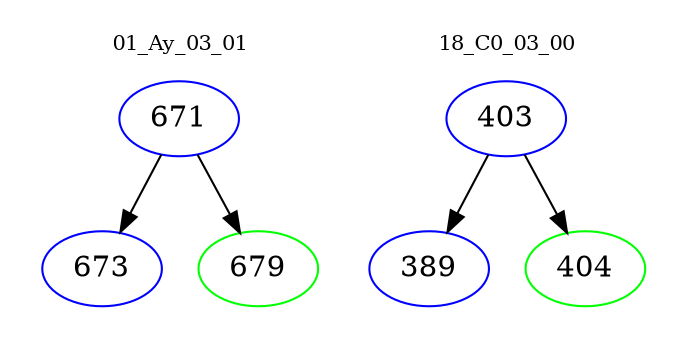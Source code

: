 digraph{
subgraph cluster_0 {
color = white
label = "01_Ay_03_01";
fontsize=10;
T0_671 [label="671", color="blue"]
T0_671 -> T0_673 [color="black"]
T0_673 [label="673", color="blue"]
T0_671 -> T0_679 [color="black"]
T0_679 [label="679", color="green"]
}
subgraph cluster_1 {
color = white
label = "18_C0_03_00";
fontsize=10;
T1_403 [label="403", color="blue"]
T1_403 -> T1_389 [color="black"]
T1_389 [label="389", color="blue"]
T1_403 -> T1_404 [color="black"]
T1_404 [label="404", color="green"]
}
}
